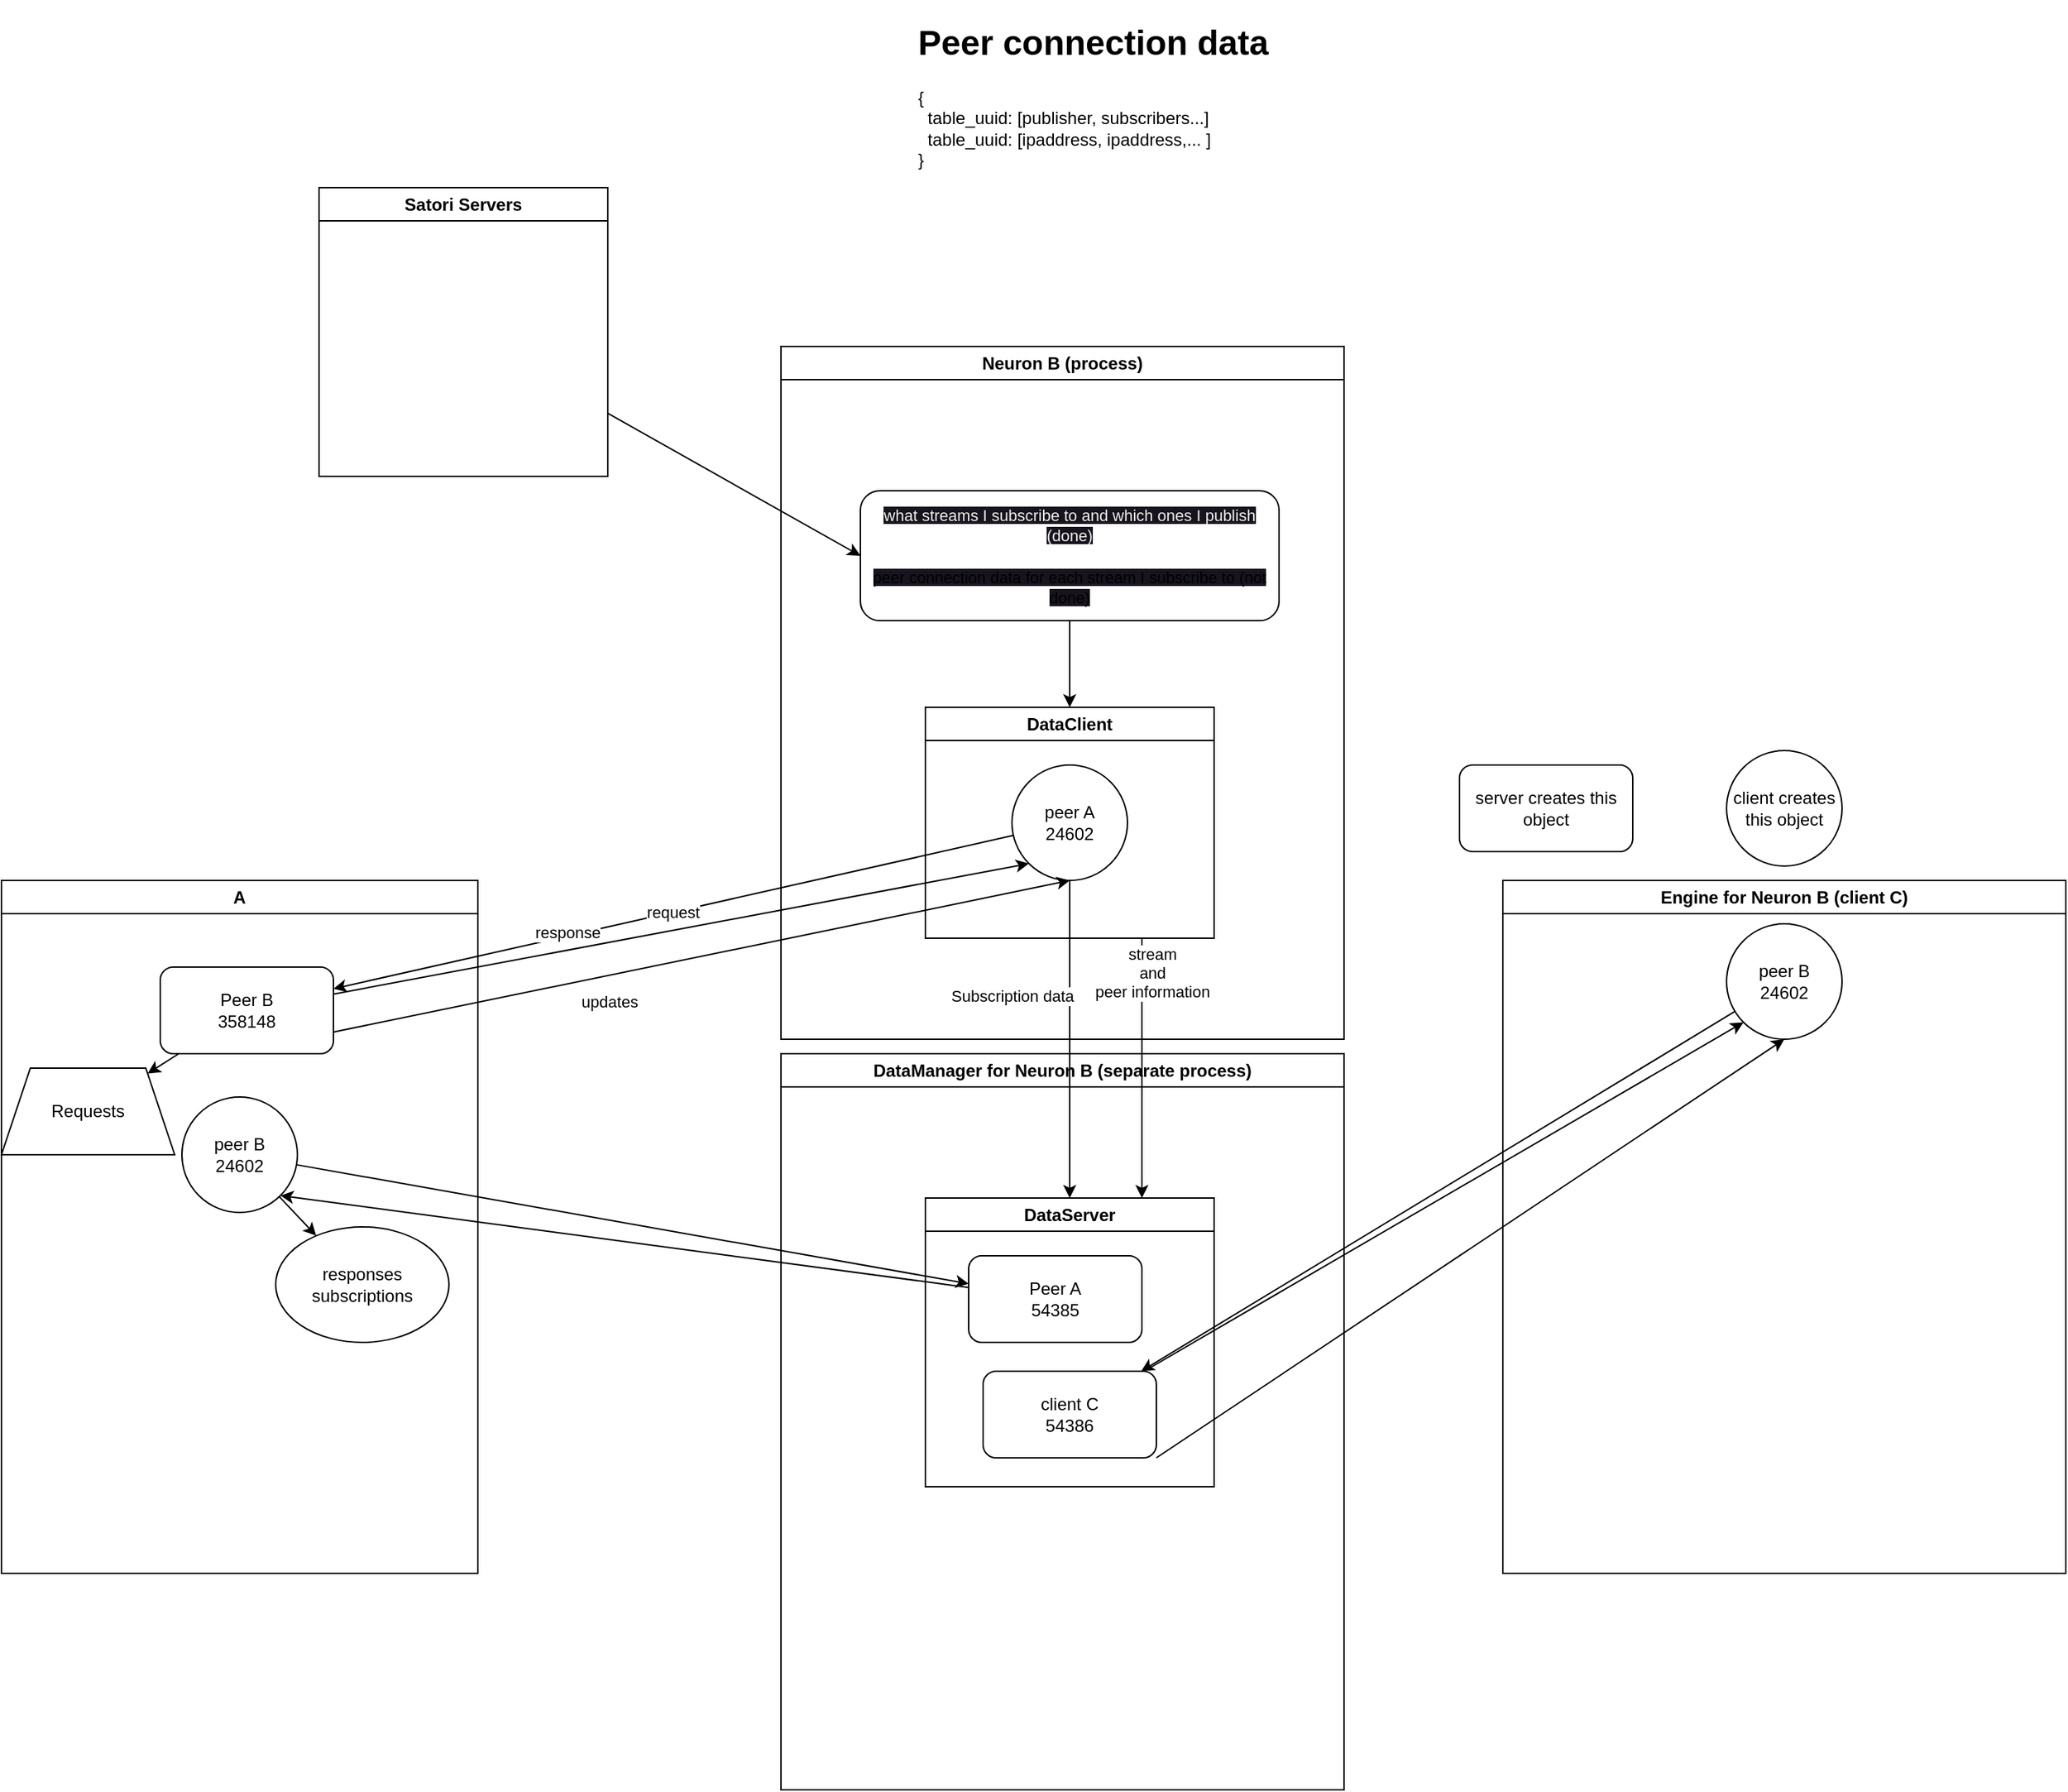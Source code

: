 <mxfile>
    <diagram id="Tr3QYgPfv3LOChohxtou" name="Page-1">
        <mxGraphModel dx="1084" dy="1879" grid="1" gridSize="10" guides="1" tooltips="1" connect="1" arrows="1" fold="1" page="1" pageScale="1" pageWidth="850" pageHeight="1100" math="0" shadow="0">
            <root>
                <mxCell id="0"/>
                <mxCell id="1" parent="0"/>
                <mxCell id="3" value="A" style="swimlane;whiteSpace=wrap;html=1;" parent="1" vertex="1">
                    <mxGeometry x="10" y="80" width="330" height="480" as="geometry"/>
                </mxCell>
                <mxCell id="20" style="edgeStyle=none;html=1;" parent="3" source="8" target="19" edge="1">
                    <mxGeometry relative="1" as="geometry"/>
                </mxCell>
                <mxCell id="8" value="Peer B&lt;br&gt;358148" style="rounded=1;whiteSpace=wrap;html=1;" parent="3" vertex="1">
                    <mxGeometry x="110" y="60" width="120" height="60" as="geometry"/>
                </mxCell>
                <mxCell id="12" value="peer B&lt;br&gt;24602" style="ellipse;whiteSpace=wrap;html=1;aspect=fixed;" parent="3" vertex="1">
                    <mxGeometry x="125" y="150" width="80" height="80" as="geometry"/>
                </mxCell>
                <mxCell id="18" value="responses&lt;br&gt;subscriptions" style="ellipse;whiteSpace=wrap;html=1;" parent="3" vertex="1">
                    <mxGeometry x="190" y="240" width="120" height="80" as="geometry"/>
                </mxCell>
                <mxCell id="16" style="edgeStyle=none;html=1;" parent="3" source="12" target="18" edge="1">
                    <mxGeometry relative="1" as="geometry">
                        <mxPoint x="224.375" y="240" as="targetPoint"/>
                    </mxGeometry>
                </mxCell>
                <mxCell id="19" value="Requests" style="shape=trapezoid;perimeter=trapezoidPerimeter;whiteSpace=wrap;html=1;fixedSize=1;" parent="3" vertex="1">
                    <mxGeometry y="130" width="120" height="60" as="geometry"/>
                </mxCell>
                <mxCell id="4" value="Neuron B (process)" style="swimlane;whiteSpace=wrap;html=1;" parent="1" vertex="1">
                    <mxGeometry x="550" y="-290" width="390" height="480" as="geometry"/>
                </mxCell>
                <mxCell id="31" value="DataClient" style="swimlane;whiteSpace=wrap;html=1;" vertex="1" parent="4">
                    <mxGeometry x="100" y="250" width="200" height="160" as="geometry"/>
                </mxCell>
                <mxCell id="5" value="peer A&lt;br&gt;24602" style="ellipse;whiteSpace=wrap;html=1;aspect=fixed;" parent="31" vertex="1">
                    <mxGeometry x="60" y="40" width="80" height="80" as="geometry"/>
                </mxCell>
                <mxCell id="51" style="edgeStyle=none;html=1;entryX=0.5;entryY=0;entryDx=0;entryDy=0;" edge="1" parent="4" source="49" target="31">
                    <mxGeometry relative="1" as="geometry"/>
                </mxCell>
                <mxCell id="49" value="&lt;span style=&quot;color: rgb(240, 240, 240); font-family: Helvetica; font-size: 11px; font-style: normal; font-variant-ligatures: normal; font-variant-caps: normal; font-weight: 400; letter-spacing: normal; orphans: 2; text-align: center; text-indent: 0px; text-transform: none; widows: 2; word-spacing: 0px; -webkit-text-stroke-width: 0px; background-color: rgb(24, 20, 29); text-decoration-thickness: initial; text-decoration-style: initial; text-decoration-color: initial; float: none; display: inline !important;&quot;&gt;what streams I subscribe to and which ones I publish (done)&lt;/span&gt;&lt;br&gt;&lt;br&gt;&lt;span style=&quot;font-size: 11px; background-color: rgb(24, 20, 29);&quot;&gt;peer connection data for each stream I subscribe to (not done)&lt;/span&gt;" style="rounded=1;whiteSpace=wrap;html=1;" vertex="1" parent="4">
                    <mxGeometry x="55" y="100" width="290" height="90" as="geometry"/>
                </mxCell>
                <mxCell id="6" value="request" style="edgeStyle=none;html=1;entryX=1;entryY=0.25;entryDx=0;entryDy=0;" parent="1" source="5" target="8" edge="1">
                    <mxGeometry relative="1" as="geometry">
                        <mxPoint x="240" y="160" as="targetPoint"/>
                    </mxGeometry>
                </mxCell>
                <mxCell id="9" value="client creates this object" style="ellipse;whiteSpace=wrap;html=1;aspect=fixed;" parent="1" vertex="1">
                    <mxGeometry x="1205" y="-10" width="80" height="80" as="geometry"/>
                </mxCell>
                <mxCell id="10" value="server creates this object" style="rounded=1;whiteSpace=wrap;html=1;" parent="1" vertex="1">
                    <mxGeometry x="1020" width="120" height="60" as="geometry"/>
                </mxCell>
                <mxCell id="11" value="response" style="edgeStyle=none;html=1;entryX=0;entryY=1;entryDx=0;entryDy=0;" parent="1" source="8" target="5" edge="1">
                    <mxGeometry x="-0.312" y="12" relative="1" as="geometry">
                        <mxPoint x="620" y="230" as="targetPoint"/>
                        <mxPoint x="-1" as="offset"/>
                    </mxGeometry>
                </mxCell>
                <mxCell id="14" style="edgeStyle=none;html=1;" parent="1" source="12" target="13" edge="1">
                    <mxGeometry relative="1" as="geometry"/>
                </mxCell>
                <mxCell id="15" style="edgeStyle=none;html=1;entryX=1;entryY=1;entryDx=0;entryDy=0;" parent="1" source="13" target="12" edge="1">
                    <mxGeometry relative="1" as="geometry"/>
                </mxCell>
                <mxCell id="21" value="updates" style="edgeStyle=none;html=1;exitX=1;exitY=0.75;exitDx=0;exitDy=0;entryX=0.5;entryY=1;entryDx=0;entryDy=0;" parent="1" source="8" target="5" edge="1">
                    <mxGeometry x="-0.267" y="-18" relative="1" as="geometry">
                        <mxPoint as="offset"/>
                    </mxGeometry>
                </mxCell>
                <mxCell id="22" value="Engine for Neuron B (client C)" style="swimlane;whiteSpace=wrap;html=1;" parent="1" vertex="1">
                    <mxGeometry x="1050" y="80" width="390" height="480" as="geometry"/>
                </mxCell>
                <mxCell id="23" value="peer B&lt;br&gt;24602" style="ellipse;whiteSpace=wrap;html=1;aspect=fixed;" parent="22" vertex="1">
                    <mxGeometry x="155" y="30" width="80" height="80" as="geometry"/>
                </mxCell>
                <mxCell id="25" style="edgeStyle=none;html=1;" parent="1" source="23" target="29" edge="1">
                    <mxGeometry relative="1" as="geometry"/>
                </mxCell>
                <mxCell id="26" style="edgeStyle=none;html=1;entryX=0;entryY=1;entryDx=0;entryDy=0;" parent="1" source="29" target="23" edge="1">
                    <mxGeometry relative="1" as="geometry"/>
                </mxCell>
                <mxCell id="27" style="edgeStyle=none;html=1;entryX=0.5;entryY=1;entryDx=0;entryDy=0;exitX=1;exitY=1;exitDx=0;exitDy=0;" parent="1" source="29" target="23" edge="1">
                    <mxGeometry relative="1" as="geometry"/>
                </mxCell>
                <mxCell id="34" value="DataManager for Neuron B (separate process)" style="swimlane;whiteSpace=wrap;html=1;" vertex="1" parent="1">
                    <mxGeometry x="550" y="200" width="390" height="510" as="geometry"/>
                </mxCell>
                <mxCell id="30" value="DataServer" style="swimlane;whiteSpace=wrap;html=1;" parent="34" vertex="1">
                    <mxGeometry x="100" y="100" width="200" height="200" as="geometry"/>
                </mxCell>
                <mxCell id="29" value="client C&lt;br&gt;54386" style="rounded=1;whiteSpace=wrap;html=1;" parent="30" vertex="1">
                    <mxGeometry x="40" y="120" width="120" height="60" as="geometry"/>
                </mxCell>
                <mxCell id="13" value="Peer A&lt;br&gt;54385" style="rounded=1;whiteSpace=wrap;html=1;" parent="30" vertex="1">
                    <mxGeometry x="30" y="40" width="120" height="60" as="geometry"/>
                </mxCell>
                <mxCell id="41" value="stream&lt;br&gt;and&lt;br&gt;peer information&lt;br&gt;" style="edgeStyle=none;html=1;entryX=0.75;entryY=0;entryDx=0;entryDy=0;exitX=0.75;exitY=1;exitDx=0;exitDy=0;" edge="1" parent="1" source="31" target="30">
                    <mxGeometry x="-0.734" y="7" relative="1" as="geometry">
                        <mxPoint x="880" y="290" as="sourcePoint"/>
                        <mxPoint as="offset"/>
                    </mxGeometry>
                </mxCell>
                <mxCell id="28" value="Subscription data" style="edgeStyle=none;html=1;exitX=0.5;exitY=1;exitDx=0;exitDy=0;entryX=0.5;entryY=0;entryDx=0;entryDy=0;" parent="1" source="5" target="30" edge="1">
                    <mxGeometry x="-0.273" y="-40" relative="1" as="geometry">
                        <mxPoint x="745" y="260" as="targetPoint"/>
                        <Array as="points"/>
                        <mxPoint as="offset"/>
                    </mxGeometry>
                </mxCell>
                <mxCell id="50" style="edgeStyle=none;html=1;entryX=0;entryY=0.5;entryDx=0;entryDy=0;" edge="1" parent="1" source="45" target="49">
                    <mxGeometry relative="1" as="geometry"/>
                </mxCell>
                <mxCell id="45" value="Satori Servers" style="swimlane;whiteSpace=wrap;html=1;" vertex="1" parent="1">
                    <mxGeometry x="230" y="-400" width="200" height="200" as="geometry"/>
                </mxCell>
                <mxCell id="52" value="&lt;h1&gt;Peer connection data&lt;/h1&gt;&lt;p&gt;{&lt;br&gt;&amp;nbsp; table_uuid: [publisher, subscribers...]&lt;br&gt;&amp;nbsp; table_uuid: [ipaddress, ipaddress,... ]&lt;br&gt;}&lt;/p&gt;" style="text;html=1;strokeColor=none;fillColor=none;spacing=5;spacingTop=-20;whiteSpace=wrap;overflow=hidden;rounded=0;" vertex="1" parent="1">
                    <mxGeometry x="640" y="-520" width="440" height="120" as="geometry"/>
                </mxCell>
            </root>
        </mxGraphModel>
    </diagram>
</mxfile>